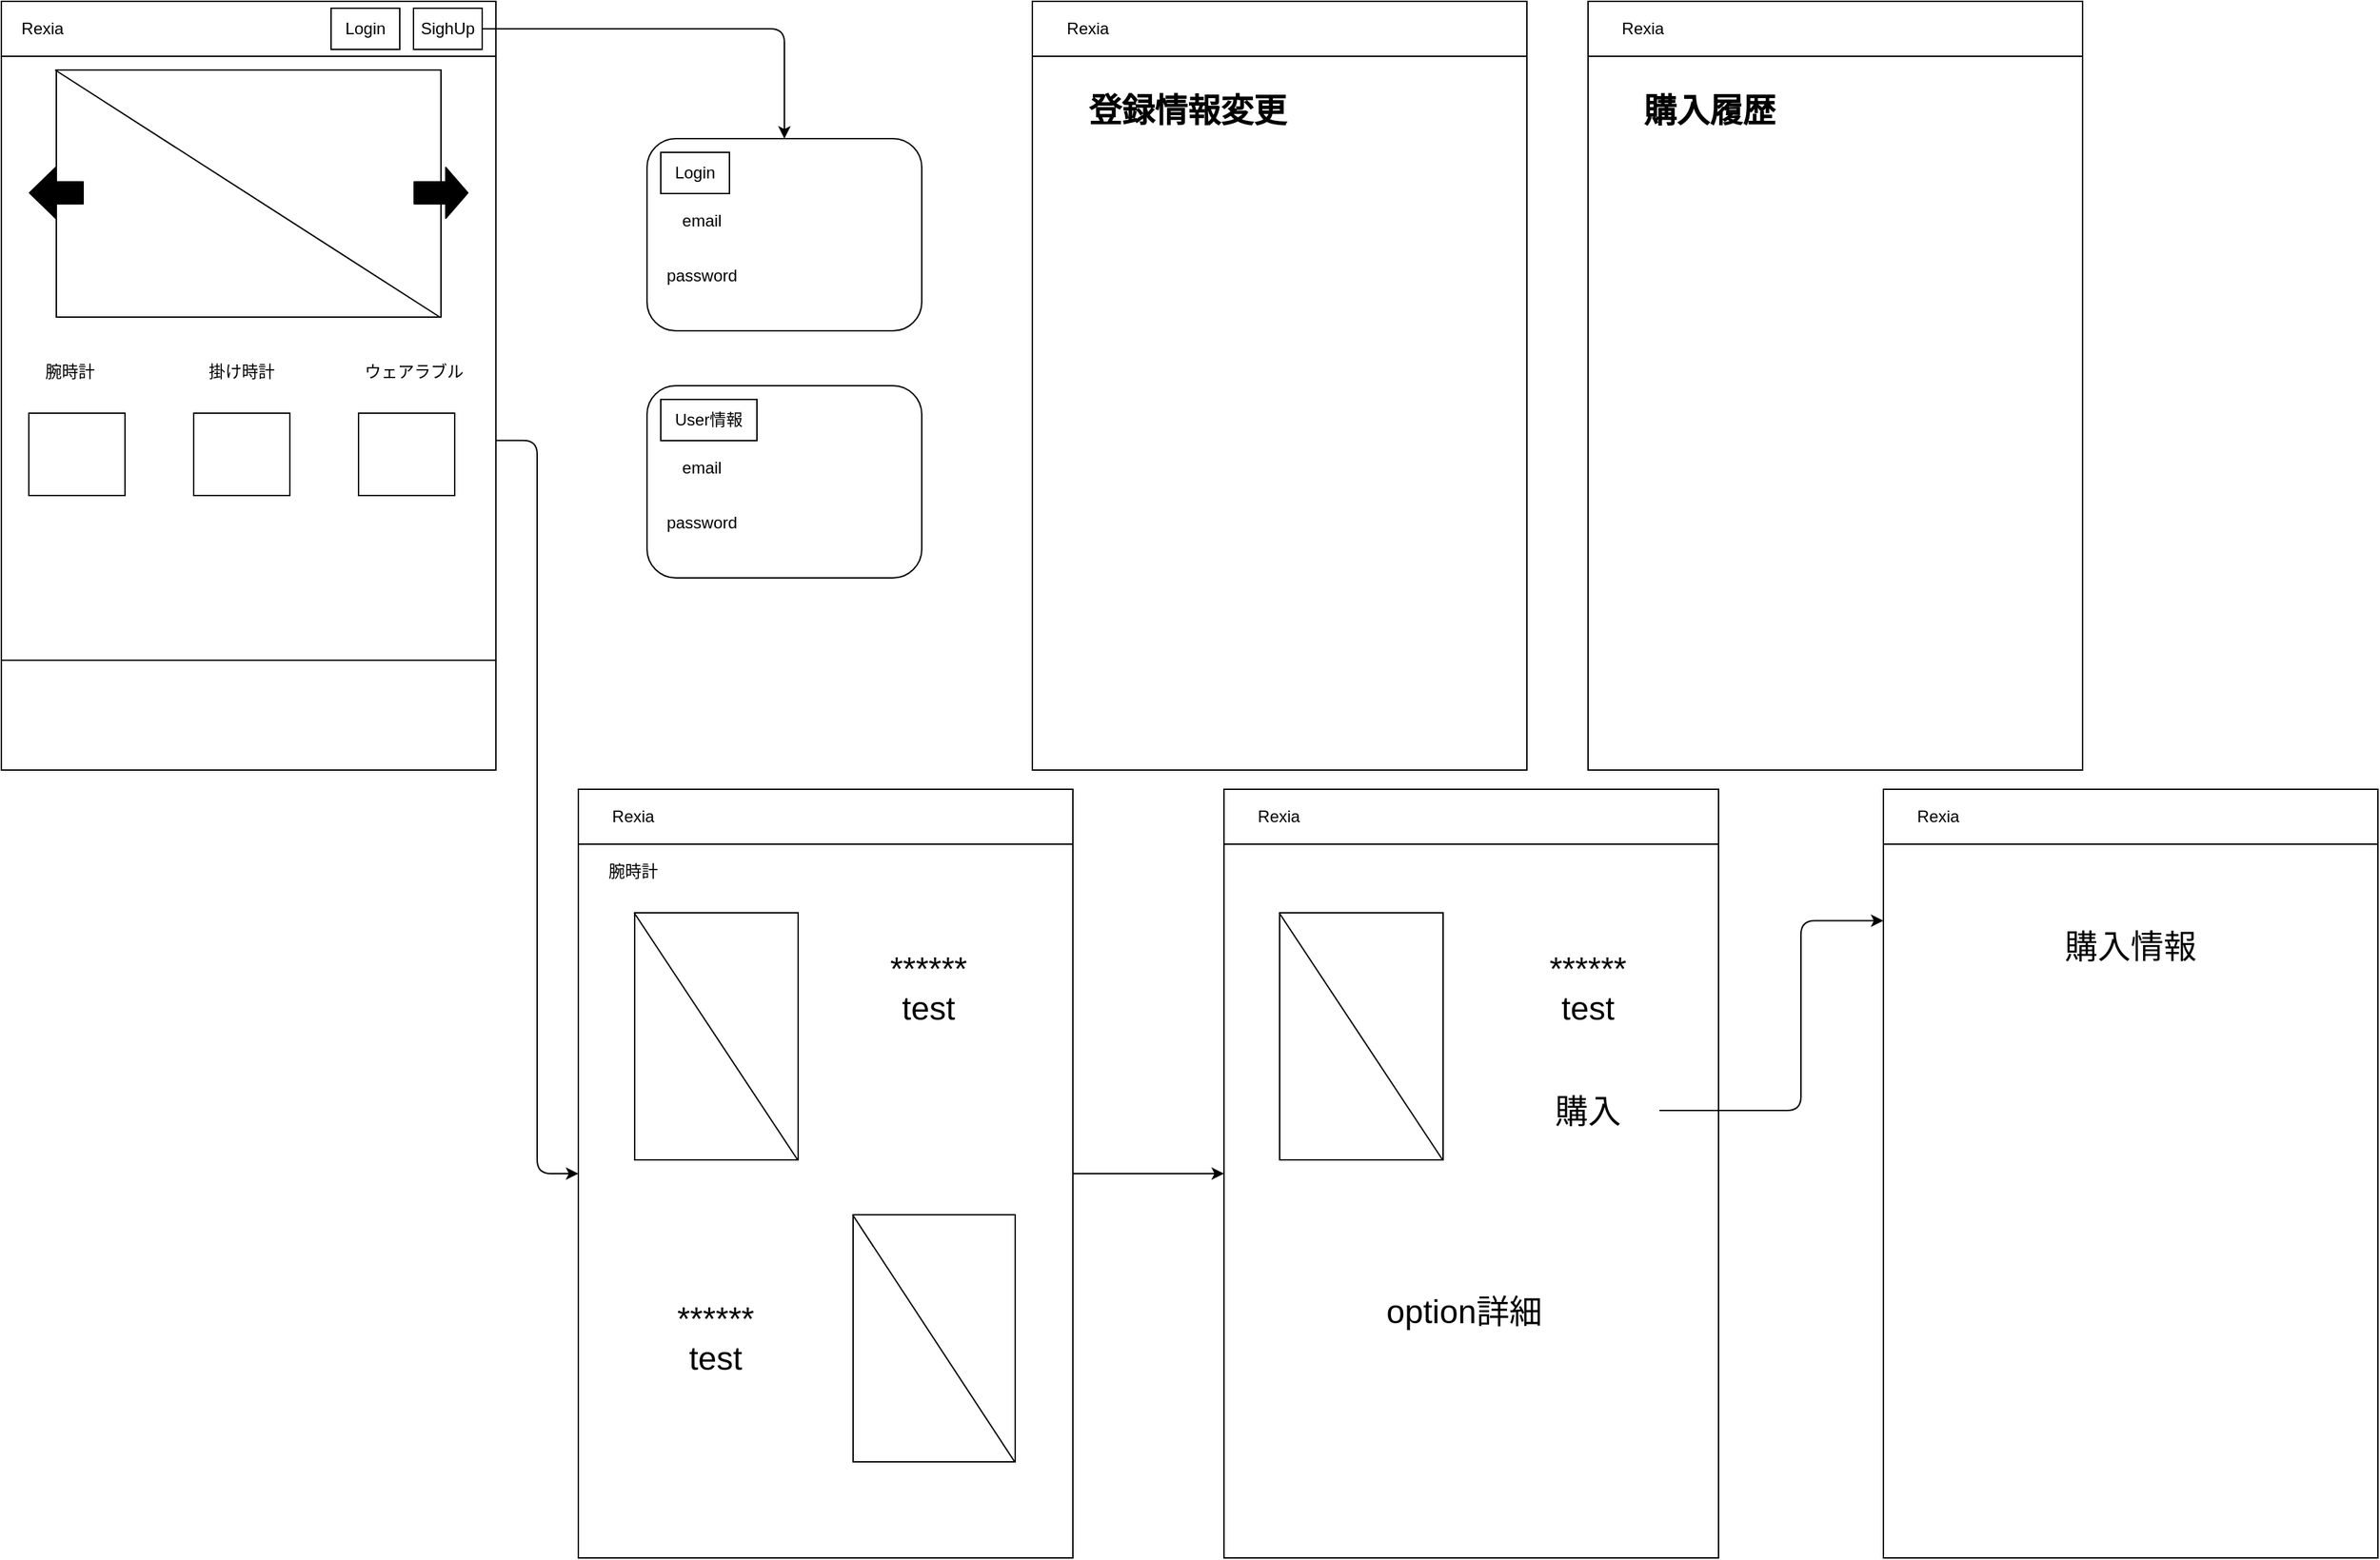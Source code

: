 <mxfile version="12.2.4" pages="1"><diagram id="uNJuVNzyWlBky5AoH4Xr" name="ページ1"><mxGraphModel dx="2278" dy="1280" grid="1" gridSize="10" guides="1" tooltips="1" connect="1" arrows="1" fold="1" page="1" pageScale="1" pageWidth="827" pageHeight="1169" math="0" shadow="0"><root><mxCell id="0"/><mxCell id="1" parent="0"/><mxCell id="19" value="" style="rounded=0;whiteSpace=wrap;html=1;" parent="1" vertex="1"><mxGeometry x="40" y="10" width="360" height="560" as="geometry"/></mxCell><mxCell id="20" value="" style="rounded=0;whiteSpace=wrap;html=1;" parent="1" vertex="1"><mxGeometry x="40" y="10" width="360" height="40" as="geometry"/></mxCell><mxCell id="21" value="" style="rounded=0;whiteSpace=wrap;html=1;" parent="1" vertex="1"><mxGeometry x="80" y="60" width="280" height="180" as="geometry"/></mxCell><mxCell id="22" value="" style="endArrow=none;html=1;entryX=-0.003;entryY=0;entryDx=0;entryDy=0;entryPerimeter=0;exitX=0.997;exitY=1;exitDx=0;exitDy=0;exitPerimeter=0;" parent="1" source="21" target="21" edge="1"><mxGeometry width="50" height="50" relative="1" as="geometry"><mxPoint x="40" y="410" as="sourcePoint"/><mxPoint x="90" y="360" as="targetPoint"/></mxGeometry></mxCell><mxCell id="24" value="" style="shape=flexArrow;endArrow=classic;html=1;fillColor=#000000;width=16;endSize=5;" parent="1" edge="1"><mxGeometry width="50" height="50" relative="1" as="geometry"><mxPoint x="340" y="149.5" as="sourcePoint"/><mxPoint x="380" y="149.5" as="targetPoint"/></mxGeometry></mxCell><mxCell id="26" value="" style="shape=flexArrow;endArrow=none;html=1;fillColor=#000000;width=16;endSize=5;startArrow=block;startFill=0;endFill=0;" parent="1" edge="1"><mxGeometry width="50" height="50" relative="1" as="geometry"><mxPoint x="60" y="149.5" as="sourcePoint"/><mxPoint x="100" y="149.5" as="targetPoint"/></mxGeometry></mxCell><mxCell id="27" value="SighUp" style="rounded=0;whiteSpace=wrap;html=1;" parent="1" vertex="1"><mxGeometry x="340" y="15" width="50" height="30" as="geometry"/></mxCell><mxCell id="28" value="Login" style="rounded=0;whiteSpace=wrap;html=1;" parent="1" vertex="1"><mxGeometry x="280" y="15" width="50" height="30" as="geometry"/></mxCell><mxCell id="29" value="Rexia" style="text;html=1;strokeColor=none;fillColor=none;align=center;verticalAlign=middle;whiteSpace=wrap;rounded=0;" parent="1" vertex="1"><mxGeometry x="50" y="20" width="40" height="20" as="geometry"/></mxCell><mxCell id="32" value="腕時計&lt;span style=&quot;color: rgba(0 , 0 , 0 , 0) ; font-family: monospace ; font-size: 0px ; white-space: nowrap&quot;&gt;%3CmxGraphModel%3E%3Croot%3E%3CmxCell%20id%3D%220%22%2F%3E%3CmxCell%20id%3D%221%22%20parent%3D%220%22%2F%3E%3CmxCell%20id%3D%222%22%20value%3D%22Rexia%22%20style%3D%22text%3Bhtml%3D1%3BstrokeColor%3Dnone%3BfillColor%3Dnone%3Balign%3Dcenter%3BverticalAlign%3Dmiddle%3BwhiteSpace%3Dwrap%3Brounded%3D0%3B%22%20vertex%3D%221%22%20parent%3D%221%22%3E%3CmxGeometry%20x%3D%2250%22%20y%3D%2250%22%20width%3D%2240%22%20height%3D%2220%22%20as%3D%22geometry%22%2F%3E%3C%2FmxCell%3E%3C%2Froot%3E%3C%2FmxGraphModel%3E&lt;/span&gt;" style="text;html=1;strokeColor=none;fillColor=none;align=center;verticalAlign=middle;whiteSpace=wrap;rounded=0;" parent="1" vertex="1"><mxGeometry x="70" y="270" width="40" height="20" as="geometry"/></mxCell><mxCell id="33" value="掛け時計" style="text;html=1;strokeColor=none;fillColor=none;align=center;verticalAlign=middle;whiteSpace=wrap;rounded=0;" parent="1" vertex="1"><mxGeometry x="190" y="270" width="50" height="20" as="geometry"/></mxCell><mxCell id="34" value="ウェアラブル" style="text;html=1;strokeColor=none;fillColor=none;align=center;verticalAlign=middle;whiteSpace=wrap;rounded=0;" parent="1" vertex="1"><mxGeometry x="302.5" y="270" width="75" height="20" as="geometry"/></mxCell><mxCell id="35" value="" style="rounded=0;whiteSpace=wrap;html=1;" parent="1" vertex="1"><mxGeometry x="60" y="310" width="70" height="60" as="geometry"/></mxCell><mxCell id="36" value="" style="rounded=0;whiteSpace=wrap;html=1;" parent="1" vertex="1"><mxGeometry x="180" y="310" width="70" height="60" as="geometry"/></mxCell><mxCell id="37" value="" style="rounded=0;whiteSpace=wrap;html=1;" parent="1" vertex="1"><mxGeometry x="300" y="310" width="70" height="60" as="geometry"/></mxCell><mxCell id="38" value="" style="rounded=0;whiteSpace=wrap;html=1;" parent="1" vertex="1"><mxGeometry x="40" y="490" width="360" height="80" as="geometry"/></mxCell><mxCell id="39" value="" style="rounded=1;whiteSpace=wrap;html=1;" parent="1" vertex="1"><mxGeometry x="510" y="110" width="200" height="140" as="geometry"/></mxCell><mxCell id="42" value="" style="edgeStyle=elbowEdgeStyle;elbow=horizontal;endArrow=classic;html=1;fillColor=#000000;gradientColor=#ffffff;exitX=1;exitY=0.5;exitDx=0;exitDy=0;entryX=0.5;entryY=0;entryDx=0;entryDy=0;" parent="1" source="27" target="39" edge="1"><mxGeometry width="50" height="50" relative="1" as="geometry"><mxPoint x="430" y="150" as="sourcePoint"/><mxPoint x="600" y="90" as="targetPoint"/><Array as="points"><mxPoint x="610" y="70"/><mxPoint x="600" y="70"/></Array></mxGeometry></mxCell><mxCell id="43" value="Login" style="rounded=0;whiteSpace=wrap;html=1;" parent="1" vertex="1"><mxGeometry x="520" y="120" width="50" height="30" as="geometry"/></mxCell><mxCell id="44" value="email" style="text;html=1;strokeColor=none;fillColor=none;align=center;verticalAlign=middle;whiteSpace=wrap;rounded=0;" parent="1" vertex="1"><mxGeometry x="530" y="160" width="40" height="20" as="geometry"/></mxCell><mxCell id="45" value="password" style="text;html=1;strokeColor=none;fillColor=none;align=center;verticalAlign=middle;whiteSpace=wrap;rounded=0;" parent="1" vertex="1"><mxGeometry x="530" y="200" width="40" height="20" as="geometry"/></mxCell><mxCell id="47" value="" style="rounded=0;whiteSpace=wrap;html=1;" parent="1" vertex="1"><mxGeometry x="460" y="584" width="360" height="560" as="geometry"/></mxCell><mxCell id="48" value="" style="rounded=0;whiteSpace=wrap;html=1;" parent="1" vertex="1"><mxGeometry x="460" y="584" width="360" height="40" as="geometry"/></mxCell><mxCell id="49" value="Rexia" style="text;html=1;strokeColor=none;fillColor=none;align=center;verticalAlign=middle;whiteSpace=wrap;rounded=0;" parent="1" vertex="1"><mxGeometry x="480" y="594" width="40" height="20" as="geometry"/></mxCell><mxCell id="52" value="腕時計&lt;span style=&quot;color: rgba(0 , 0 , 0 , 0) ; font-family: monospace ; font-size: 0px ; white-space: nowrap&quot;&gt;%3CmxGraphModel%3E%3Croot%3E%3CmxCell%20id%3D%220%22%2F%3E%3CmxCell%20id%3D%221%22%20parent%3D%220%22%2F%3E%3CmxCell%20id%3D%222%22%20value%3D%22Rexia%22%20style%3D%22text%3Bhtml%3D1%3BstrokeColor%3Dnone%3BfillColor%3Dnone%3Balign%3Dcenter%3BverticalAlign%3Dmiddle%3BwhiteSpace%3Dwrap%3Brounded%3D0%3B%22%20vertex%3D%221%22%20parent%3D%221%22%3E%3CmxGeometry%20x%3D%2250%22%20y%3D%2250%22%20width%3D%2240%22%20height%3D%2220%22%20as%3D%22geometry%22%2F%3E%3C%2FmxCell%3E%3C%2Froot%3E%3C%2FmxGraphModel%3E&lt;/span&gt;" style="text;html=1;strokeColor=none;fillColor=none;align=center;verticalAlign=middle;whiteSpace=wrap;rounded=0;" parent="1" vertex="1"><mxGeometry x="480" y="634" width="40" height="20" as="geometry"/></mxCell><mxCell id="53" value="" style="rounded=0;whiteSpace=wrap;html=1;" parent="1" vertex="1"><mxGeometry x="501" y="674" width="119" height="180" as="geometry"/></mxCell><mxCell id="54" value="" style="endArrow=none;html=1;entryX=-0.003;entryY=0;entryDx=0;entryDy=0;entryPerimeter=0;exitX=0.997;exitY=1;exitDx=0;exitDy=0;exitPerimeter=0;" parent="1" source="53" target="53" edge="1"><mxGeometry width="50" height="50" relative="1" as="geometry"><mxPoint x="461" y="1024" as="sourcePoint"/><mxPoint x="511" y="974" as="targetPoint"/></mxGeometry></mxCell><mxCell id="55" value="" style="rounded=0;whiteSpace=wrap;html=1;" parent="1" vertex="1"><mxGeometry x="660" y="894" width="118" height="180" as="geometry"/></mxCell><mxCell id="56" value="" style="endArrow=none;html=1;entryX=-0.003;entryY=0;entryDx=0;entryDy=0;entryPerimeter=0;exitX=0.997;exitY=1;exitDx=0;exitDy=0;exitPerimeter=0;" parent="1" source="55" target="55" edge="1"><mxGeometry width="50" height="50" relative="1" as="geometry"><mxPoint x="462" y="1244" as="sourcePoint"/><mxPoint x="512" y="1194" as="targetPoint"/></mxGeometry></mxCell><mxCell id="57" value="" style="edgeStyle=elbowEdgeStyle;elbow=horizontal;endArrow=classic;html=1;fillColor=#000000;gradientColor=#ffffff;exitX=1;exitY=0.5;exitDx=0;exitDy=0;entryX=0;entryY=0.5;entryDx=0;entryDy=0;" parent="1" target="47" edge="1"><mxGeometry width="50" height="50" relative="1" as="geometry"><mxPoint x="400.143" y="329.929" as="sourcePoint"/><mxPoint x="620.143" y="379.929" as="targetPoint"/><Array as="points"><mxPoint x="430" y="500"/><mxPoint x="450" y="450"/><mxPoint x="610" y="339.5"/></Array></mxGeometry></mxCell><mxCell id="58" value="&lt;font style=&quot;font-size: 24px&quot;&gt;******&lt;br&gt;test&lt;br&gt;&lt;/font&gt;" style="text;html=1;strokeColor=none;fillColor=none;align=center;verticalAlign=middle;whiteSpace=wrap;rounded=0;" parent="1" vertex="1"><mxGeometry x="640" y="674" width="150" height="110" as="geometry"/></mxCell><mxCell id="59" value="&lt;font style=&quot;font-size: 24px&quot;&gt;******&lt;br&gt;test&lt;br&gt;&lt;/font&gt;" style="text;html=1;strokeColor=none;fillColor=none;align=center;verticalAlign=middle;whiteSpace=wrap;rounded=0;" parent="1" vertex="1"><mxGeometry x="485" y="929" width="150" height="110" as="geometry"/></mxCell><mxCell id="60" value="" style="rounded=0;whiteSpace=wrap;html=1;" parent="1" vertex="1"><mxGeometry x="930" y="584" width="360" height="560" as="geometry"/></mxCell><mxCell id="61" value="" style="edgeStyle=elbowEdgeStyle;elbow=horizontal;endArrow=classic;html=1;fillColor=#000000;gradientColor=#ffffff;exitX=1;exitY=0.5;exitDx=0;exitDy=0;entryX=0;entryY=0.5;entryDx=0;entryDy=0;" parent="1" source="47" target="60" edge="1"><mxGeometry width="50" height="50" relative="1" as="geometry"><mxPoint x="860.143" y="329.929" as="sourcePoint"/><mxPoint x="1080.143" y="379.929" as="targetPoint"/><Array as="points"><mxPoint x="890" y="820"/><mxPoint x="870" y="320"/><mxPoint x="870" y="470"/><mxPoint x="1070" y="339.5"/></Array></mxGeometry></mxCell><mxCell id="62" value="" style="rounded=0;whiteSpace=wrap;html=1;" parent="1" vertex="1"><mxGeometry x="930" y="584" width="360" height="40" as="geometry"/></mxCell><mxCell id="63" value="Rexia" style="text;html=1;strokeColor=none;fillColor=none;align=center;verticalAlign=middle;whiteSpace=wrap;rounded=0;" parent="1" vertex="1"><mxGeometry x="950" y="594" width="40" height="20" as="geometry"/></mxCell><mxCell id="65" value="" style="rounded=0;whiteSpace=wrap;html=1;" parent="1" vertex="1"><mxGeometry x="970.5" y="674" width="119" height="180" as="geometry"/></mxCell><mxCell id="66" value="" style="endArrow=none;html=1;entryX=-0.003;entryY=0;entryDx=0;entryDy=0;entryPerimeter=0;exitX=0.997;exitY=1;exitDx=0;exitDy=0;exitPerimeter=0;" parent="1" source="65" target="65" edge="1"><mxGeometry width="50" height="50" relative="1" as="geometry"><mxPoint x="930.5" y="1024" as="sourcePoint"/><mxPoint x="980.5" y="974" as="targetPoint"/></mxGeometry></mxCell><mxCell id="67" value="&lt;font style=&quot;font-size: 24px&quot;&gt;******&lt;br&gt;test&lt;br&gt;&lt;/font&gt;" style="text;html=1;strokeColor=none;fillColor=none;align=center;verticalAlign=middle;whiteSpace=wrap;rounded=0;" parent="1" vertex="1"><mxGeometry x="1120" y="674" width="150" height="110" as="geometry"/></mxCell><mxCell id="68" value="&lt;font style=&quot;font-size: 24px&quot;&gt;購入&lt;br&gt;&lt;/font&gt;" style="text;html=1;strokeColor=none;fillColor=none;align=center;verticalAlign=middle;whiteSpace=wrap;rounded=0;" parent="1" vertex="1"><mxGeometry x="1120" y="764" width="150" height="110" as="geometry"/></mxCell><mxCell id="69" value="" style="rounded=0;whiteSpace=wrap;html=1;" parent="1" vertex="1"><mxGeometry x="1410" y="584" width="360" height="560" as="geometry"/></mxCell><mxCell id="70" value="" style="rounded=0;whiteSpace=wrap;html=1;" parent="1" vertex="1"><mxGeometry x="1410" y="584" width="360" height="40" as="geometry"/></mxCell><mxCell id="71" value="Rexia" style="text;html=1;strokeColor=none;fillColor=none;align=center;verticalAlign=middle;whiteSpace=wrap;rounded=0;" parent="1" vertex="1"><mxGeometry x="1430" y="594" width="40" height="20" as="geometry"/></mxCell><mxCell id="76" value="" style="edgeStyle=elbowEdgeStyle;elbow=horizontal;endArrow=classic;html=1;fillColor=#000000;gradientColor=#ffffff;exitX=0.789;exitY=0;exitDx=0;exitDy=0;exitPerimeter=0;entryX=0;entryY=0.171;entryDx=0;entryDy=0;entryPerimeter=0;" parent="1" target="69" edge="1"><mxGeometry width="50" height="50" relative="1" as="geometry"><mxPoint x="1247" y="818" as="sourcePoint"/><mxPoint x="1613" y="818" as="targetPoint"/><Array as="points"><mxPoint x="1350" y="750"/><mxPoint x="1353" y="564"/><mxPoint x="1373" y="554"/><mxPoint x="1373" y="704"/><mxPoint x="1573" y="573.5"/></Array></mxGeometry></mxCell><mxCell id="77" value="&lt;font style=&quot;font-size: 24px&quot;&gt;option詳細&lt;br&gt;&lt;/font&gt;" style="text;html=1;strokeColor=none;fillColor=none;align=center;verticalAlign=middle;whiteSpace=wrap;rounded=0;" parent="1" vertex="1"><mxGeometry x="1030" y="910" width="150" height="110" as="geometry"/></mxCell><mxCell id="78" value="&lt;font style=&quot;font-size: 24px&quot;&gt;購入情報&lt;br&gt;&lt;/font&gt;" style="text;html=1;strokeColor=none;fillColor=none;align=center;verticalAlign=middle;whiteSpace=wrap;rounded=0;" parent="1" vertex="1"><mxGeometry x="1515" y="644" width="150" height="110" as="geometry"/></mxCell><mxCell id="79" value="" style="rounded=0;whiteSpace=wrap;html=1;" vertex="1" parent="1"><mxGeometry x="790.5" y="10" width="360" height="560" as="geometry"/></mxCell><mxCell id="80" value="" style="rounded=0;whiteSpace=wrap;html=1;" vertex="1" parent="1"><mxGeometry x="790.5" y="10" width="360" height="40" as="geometry"/></mxCell><mxCell id="81" value="Rexia" style="text;html=1;strokeColor=none;fillColor=none;align=center;verticalAlign=middle;whiteSpace=wrap;rounded=0;" vertex="1" parent="1"><mxGeometry x="810.5" y="20" width="40" height="20" as="geometry"/></mxCell><mxCell id="83" value="&lt;b&gt;&lt;font style=&quot;font-size: 24px&quot;&gt;登録情報変更&lt;/font&gt;&lt;/b&gt;" style="text;html=1;strokeColor=none;fillColor=none;align=center;verticalAlign=middle;whiteSpace=wrap;rounded=0;" vertex="1" parent="1"><mxGeometry x="827" y="80" width="153" height="20" as="geometry"/></mxCell><mxCell id="85" value="" style="rounded=0;whiteSpace=wrap;html=1;" vertex="1" parent="1"><mxGeometry x="1195" y="10" width="360" height="560" as="geometry"/></mxCell><mxCell id="86" value="" style="rounded=0;whiteSpace=wrap;html=1;" vertex="1" parent="1"><mxGeometry x="1195" y="10" width="360" height="40" as="geometry"/></mxCell><mxCell id="87" value="Rexia" style="text;html=1;strokeColor=none;fillColor=none;align=center;verticalAlign=middle;whiteSpace=wrap;rounded=0;" vertex="1" parent="1"><mxGeometry x="1215" y="20" width="40" height="20" as="geometry"/></mxCell><mxCell id="88" value="&lt;b&gt;&lt;font style=&quot;font-size: 24px&quot;&gt;購入履歴&lt;/font&gt;&lt;/b&gt;" style="text;html=1;strokeColor=none;fillColor=none;align=center;verticalAlign=middle;whiteSpace=wrap;rounded=0;" vertex="1" parent="1"><mxGeometry x="1231.5" y="80" width="103" height="20" as="geometry"/></mxCell><mxCell id="89" value="" style="rounded=1;whiteSpace=wrap;html=1;" vertex="1" parent="1"><mxGeometry x="510" y="290" width="200" height="140" as="geometry"/></mxCell><mxCell id="90" value="User情報" style="rounded=0;whiteSpace=wrap;html=1;" vertex="1" parent="1"><mxGeometry x="520" y="300" width="70" height="30" as="geometry"/></mxCell><mxCell id="91" value="email" style="text;html=1;strokeColor=none;fillColor=none;align=center;verticalAlign=middle;whiteSpace=wrap;rounded=0;" vertex="1" parent="1"><mxGeometry x="530" y="340" width="40" height="20" as="geometry"/></mxCell><mxCell id="92" value="password" style="text;html=1;strokeColor=none;fillColor=none;align=center;verticalAlign=middle;whiteSpace=wrap;rounded=0;" vertex="1" parent="1"><mxGeometry x="530" y="380" width="40" height="20" as="geometry"/></mxCell></root></mxGraphModel></diagram></mxfile>